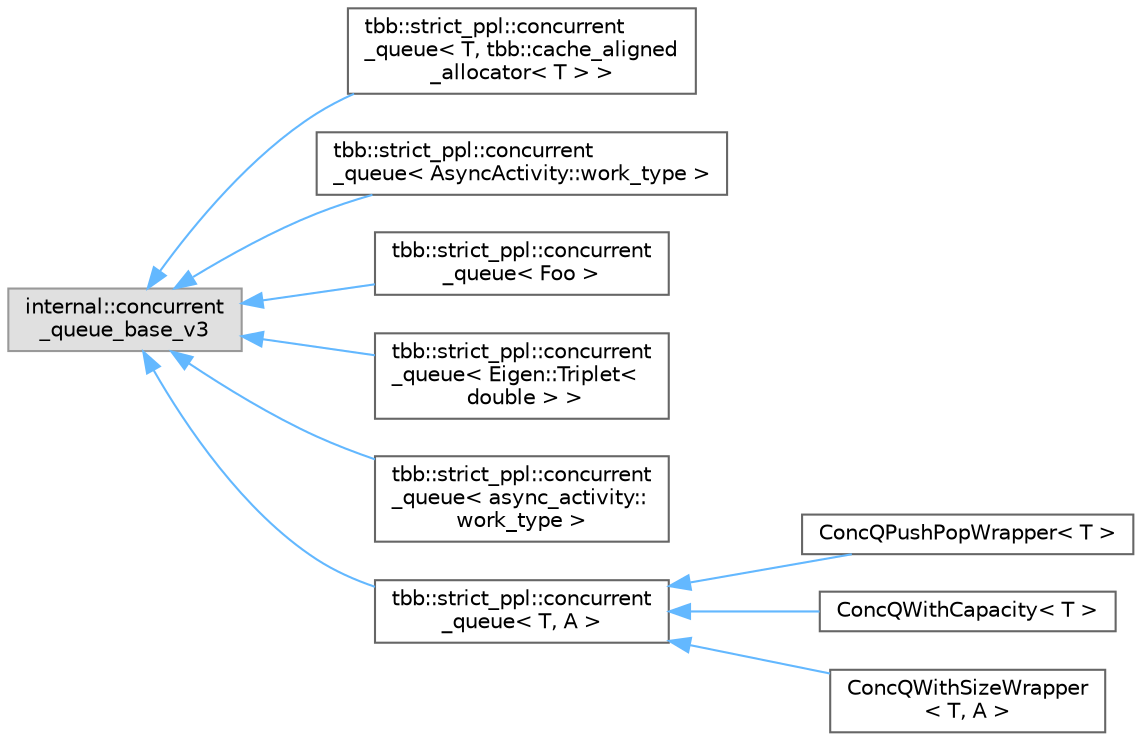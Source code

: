 digraph "类继承关系图"
{
 // LATEX_PDF_SIZE
  bgcolor="transparent";
  edge [fontname=Helvetica,fontsize=10,labelfontname=Helvetica,labelfontsize=10];
  node [fontname=Helvetica,fontsize=10,shape=box,height=0.2,width=0.4];
  rankdir="LR";
  Node0 [id="Node000000",label="internal::concurrent\l_queue_base_v3",height=0.2,width=0.4,color="grey60", fillcolor="#E0E0E0", style="filled",tooltip=" "];
  Node0 -> Node1 [id="edge5133_Node000000_Node000001",dir="back",color="steelblue1",style="solid",tooltip=" "];
  Node1 [id="Node000001",label="tbb::strict_ppl::concurrent\l_queue\< T, tbb::cache_aligned\l_allocator\< T \> \>",height=0.2,width=0.4,color="grey40", fillcolor="white", style="filled",URL="$classtbb_1_1strict__ppl_1_1concurrent__queue.html",tooltip=" "];
  Node0 -> Node2 [id="edge5134_Node000000_Node000002",dir="back",color="steelblue1",style="solid",tooltip=" "];
  Node2 [id="Node000002",label="tbb::strict_ppl::concurrent\l_queue\< AsyncActivity::work_type \>",height=0.2,width=0.4,color="grey40", fillcolor="white", style="filled",URL="$classtbb_1_1strict__ppl_1_1concurrent__queue.html",tooltip=" "];
  Node0 -> Node3 [id="edge5135_Node000000_Node000003",dir="back",color="steelblue1",style="solid",tooltip=" "];
  Node3 [id="Node000003",label="tbb::strict_ppl::concurrent\l_queue\< Foo \>",height=0.2,width=0.4,color="grey40", fillcolor="white", style="filled",URL="$classtbb_1_1strict__ppl_1_1concurrent__queue.html",tooltip=" "];
  Node0 -> Node4 [id="edge5136_Node000000_Node000004",dir="back",color="steelblue1",style="solid",tooltip=" "];
  Node4 [id="Node000004",label="tbb::strict_ppl::concurrent\l_queue\< Eigen::Triplet\<\l double \> \>",height=0.2,width=0.4,color="grey40", fillcolor="white", style="filled",URL="$classtbb_1_1strict__ppl_1_1concurrent__queue.html",tooltip=" "];
  Node0 -> Node5 [id="edge5137_Node000000_Node000005",dir="back",color="steelblue1",style="solid",tooltip=" "];
  Node5 [id="Node000005",label="tbb::strict_ppl::concurrent\l_queue\< async_activity::\lwork_type \>",height=0.2,width=0.4,color="grey40", fillcolor="white", style="filled",URL="$classtbb_1_1strict__ppl_1_1concurrent__queue.html",tooltip=" "];
  Node0 -> Node6 [id="edge5138_Node000000_Node000006",dir="back",color="steelblue1",style="solid",tooltip=" "];
  Node6 [id="Node000006",label="tbb::strict_ppl::concurrent\l_queue\< T, A \>",height=0.2,width=0.4,color="grey40", fillcolor="white", style="filled",URL="$classtbb_1_1strict__ppl_1_1concurrent__queue.html",tooltip="A high-performance thread-safe non-blocking concurrent queue."];
  Node6 -> Node7 [id="edge5139_Node000006_Node000007",dir="back",color="steelblue1",style="solid",tooltip=" "];
  Node7 [id="Node000007",label="ConcQPushPopWrapper\< T \>",height=0.2,width=0.4,color="grey40", fillcolor="white", style="filled",URL="$class_conc_q_push_pop_wrapper.html",tooltip=" "];
  Node6 -> Node8 [id="edge5140_Node000006_Node000008",dir="back",color="steelblue1",style="solid",tooltip=" "];
  Node8 [id="Node000008",label="ConcQWithCapacity\< T \>",height=0.2,width=0.4,color="grey40", fillcolor="white", style="filled",URL="$class_conc_q_with_capacity.html",tooltip=" "];
  Node6 -> Node9 [id="edge5141_Node000006_Node000009",dir="back",color="steelblue1",style="solid",tooltip=" "];
  Node9 [id="Node000009",label="ConcQWithSizeWrapper\l\< T, A \>",height=0.2,width=0.4,color="grey40", fillcolor="white", style="filled",URL="$class_conc_q_with_size_wrapper.html",tooltip=" "];
}

